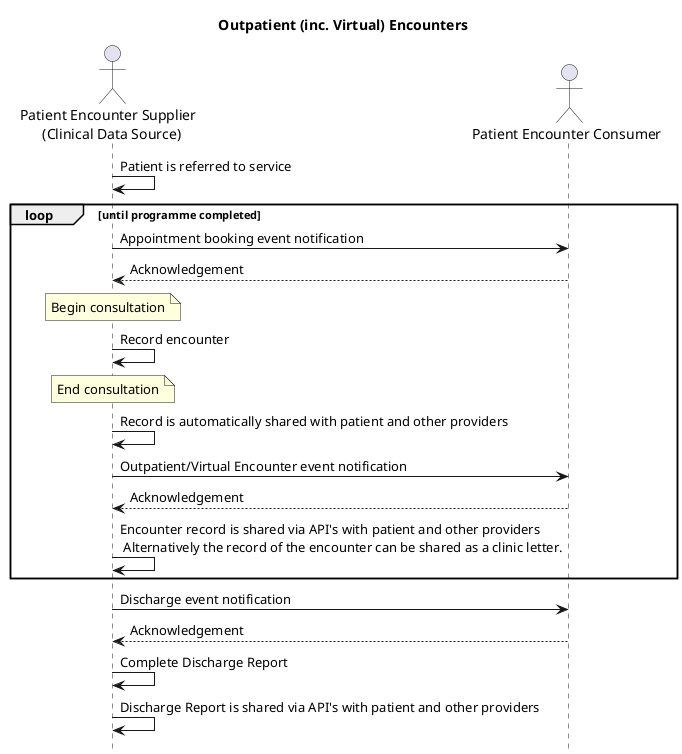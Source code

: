 @startuml

hide footbox

title Outpatient (inc. Virtual) Encounters

actor "Patient Encounter Supplier \n (Clinical Data Source)" as supplier
actor "Patient Encounter Consumer" as consumer

supplier -> supplier: Patient is referred to service
loop until programme completed
supplier -> consumer : Appointment booking event notification
consumer --> supplier: Acknowledgement

note over supplier: Begin consultation
supplier -> supplier: Record encounter
note over supplier: End consultation
supplier -> supplier: Record is automatically shared with patient and other providers
supplier -> consumer: Outpatient/Virtual Encounter event notification
consumer --> supplier: Acknowledgement
supplier -> supplier: Encounter record is shared via API's with patient and other providers \n Alternatively the record of the encounter can be shared as a clinic letter.
end
supplier -> consumer: Discharge event notification
consumer --> supplier: Acknowledgement
supplier -> supplier : Complete Discharge Report
supplier -> supplier: Discharge Report is shared via API's with patient and other providers
@enduml
